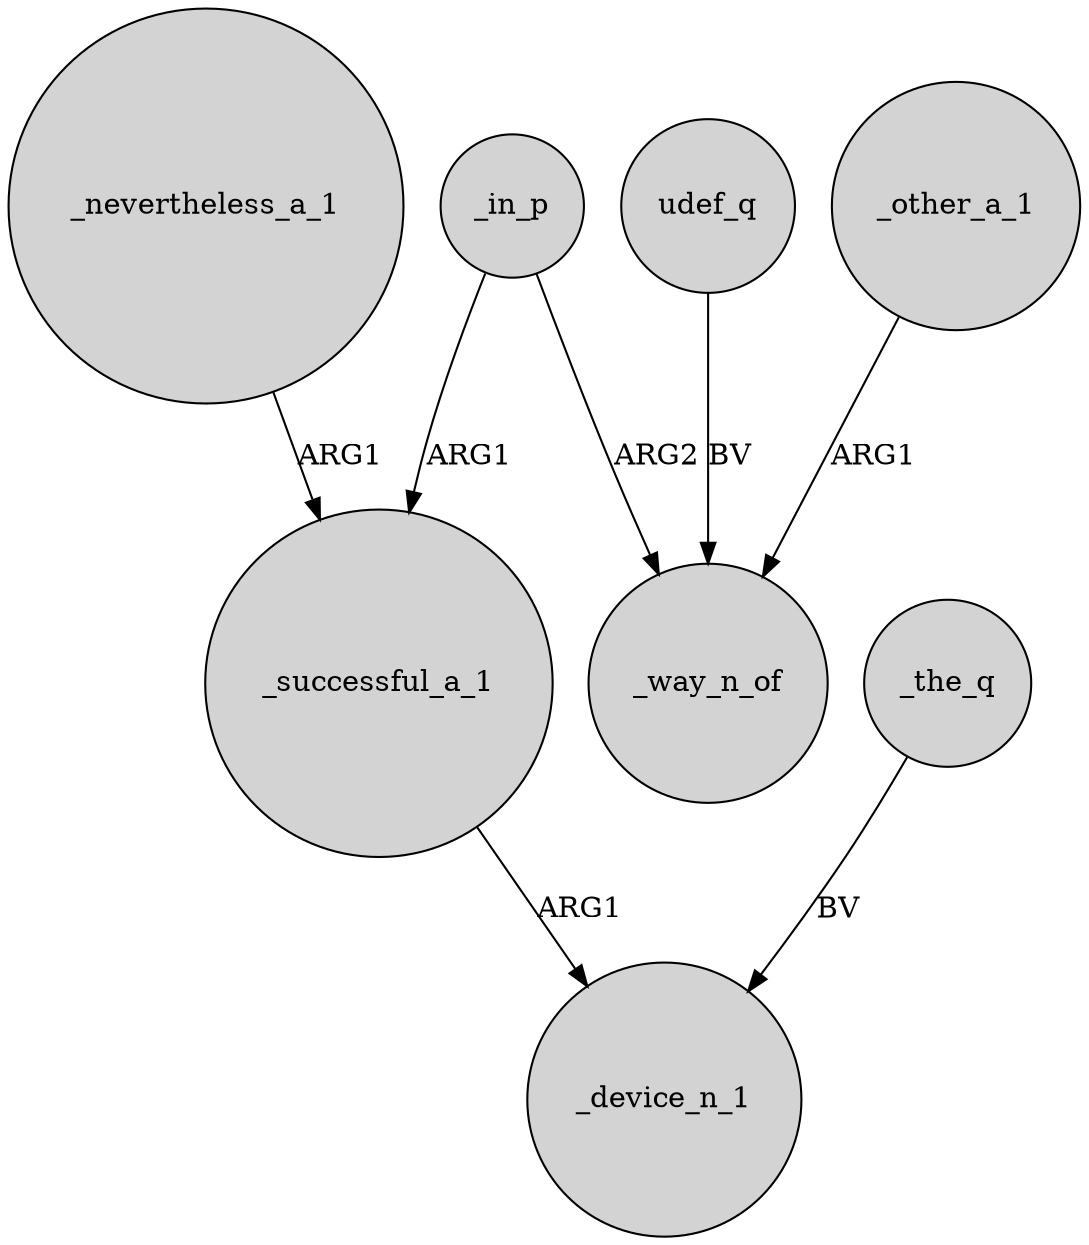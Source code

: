 digraph {
	node [shape=circle style=filled]
	_in_p -> _successful_a_1 [label=ARG1]
	_successful_a_1 -> _device_n_1 [label=ARG1]
	_in_p -> _way_n_of [label=ARG2]
	_nevertheless_a_1 -> _successful_a_1 [label=ARG1]
	_the_q -> _device_n_1 [label=BV]
	_other_a_1 -> _way_n_of [label=ARG1]
	udef_q -> _way_n_of [label=BV]
}
